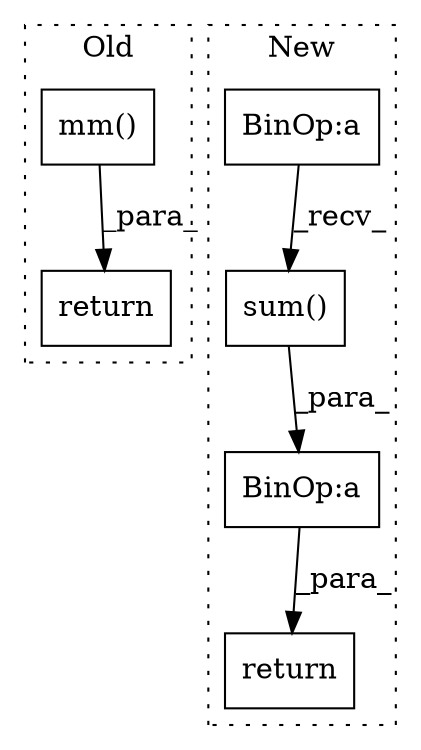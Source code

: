 digraph G {
subgraph cluster0 {
1 [label="mm()" a="75" s="8403,8439" l="21,1" shape="box"];
6 [label="return" a="93" s="8485" l="7" shape="box"];
label = "Old";
style="dotted";
}
subgraph cluster1 {
2 [label="sum()" a="75" s="6776" l="61" shape="box"];
3 [label="BinOp:a" a="82" s="6859" l="3" shape="box"];
4 [label="BinOp:a" a="82" s="6803" l="3" shape="box"];
5 [label="return" a="93" s="6843" l="7" shape="box"];
label = "New";
style="dotted";
}
1 -> 6 [label="_para_"];
2 -> 3 [label="_para_"];
3 -> 5 [label="_para_"];
4 -> 2 [label="_recv_"];
}